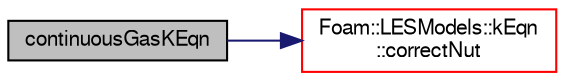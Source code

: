 digraph "continuousGasKEqn"
{
  bgcolor="transparent";
  edge [fontname="FreeSans",fontsize="10",labelfontname="FreeSans",labelfontsize="10"];
  node [fontname="FreeSans",fontsize="10",shape=record];
  rankdir="LR";
  Node0 [label="continuousGasKEqn",height=0.2,width=0.4,color="black", fillcolor="grey75", style="filled", fontcolor="black"];
  Node0 -> Node1 [color="midnightblue",fontsize="10",style="solid",fontname="FreeSans"];
  Node1 [label="Foam::LESModels::kEqn\l::correctNut",height=0.2,width=0.4,color="red",URL="$a31210.html#aaffe89433f18f1ee4137486e19219448"];
}
